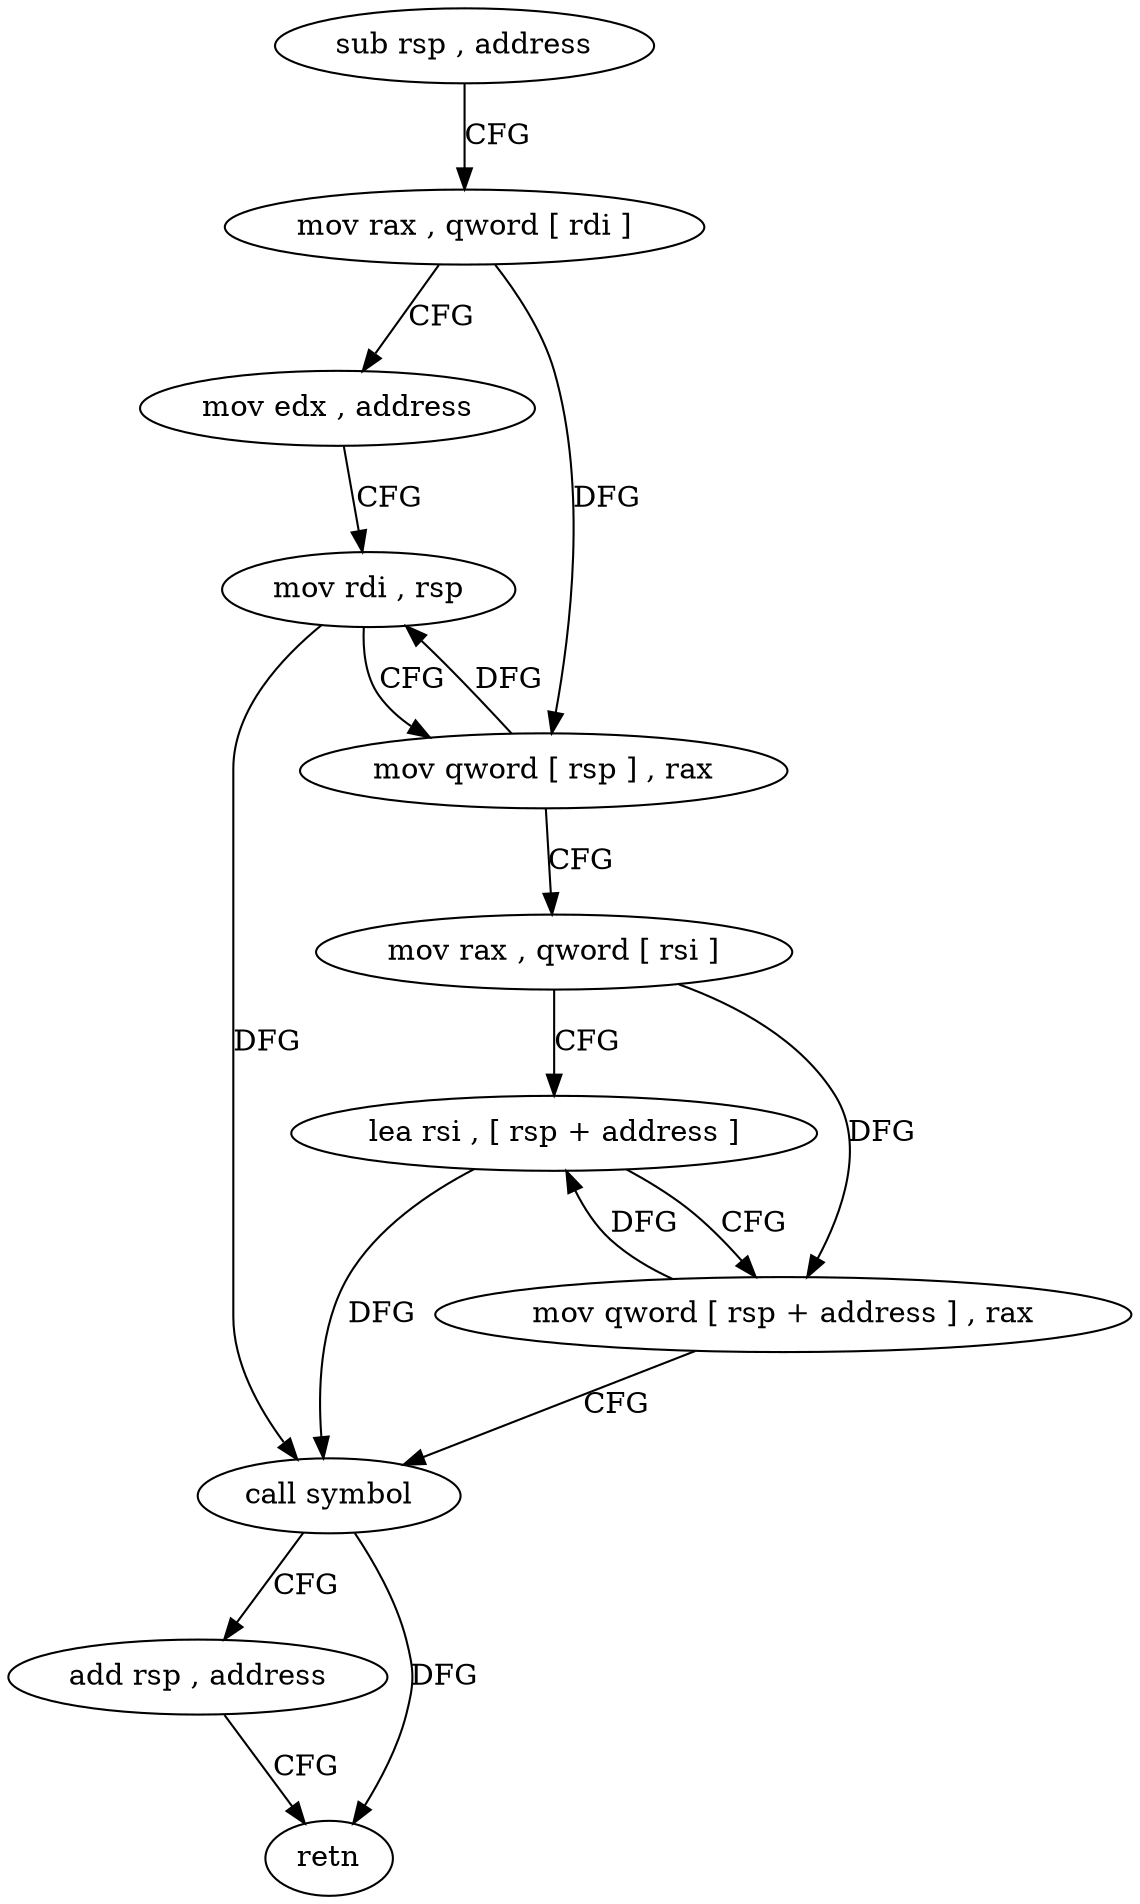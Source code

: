 digraph "func" {
"4222016" [label = "sub rsp , address" ]
"4222020" [label = "mov rax , qword [ rdi ]" ]
"4222023" [label = "mov edx , address" ]
"4222028" [label = "mov rdi , rsp" ]
"4222031" [label = "mov qword [ rsp ] , rax" ]
"4222035" [label = "mov rax , qword [ rsi ]" ]
"4222038" [label = "lea rsi , [ rsp + address ]" ]
"4222043" [label = "mov qword [ rsp + address ] , rax" ]
"4222048" [label = "call symbol" ]
"4222053" [label = "add rsp , address" ]
"4222057" [label = "retn" ]
"4222016" -> "4222020" [ label = "CFG" ]
"4222020" -> "4222023" [ label = "CFG" ]
"4222020" -> "4222031" [ label = "DFG" ]
"4222023" -> "4222028" [ label = "CFG" ]
"4222028" -> "4222031" [ label = "CFG" ]
"4222028" -> "4222048" [ label = "DFG" ]
"4222031" -> "4222035" [ label = "CFG" ]
"4222031" -> "4222028" [ label = "DFG" ]
"4222035" -> "4222038" [ label = "CFG" ]
"4222035" -> "4222043" [ label = "DFG" ]
"4222038" -> "4222043" [ label = "CFG" ]
"4222038" -> "4222048" [ label = "DFG" ]
"4222043" -> "4222048" [ label = "CFG" ]
"4222043" -> "4222038" [ label = "DFG" ]
"4222048" -> "4222053" [ label = "CFG" ]
"4222048" -> "4222057" [ label = "DFG" ]
"4222053" -> "4222057" [ label = "CFG" ]
}

